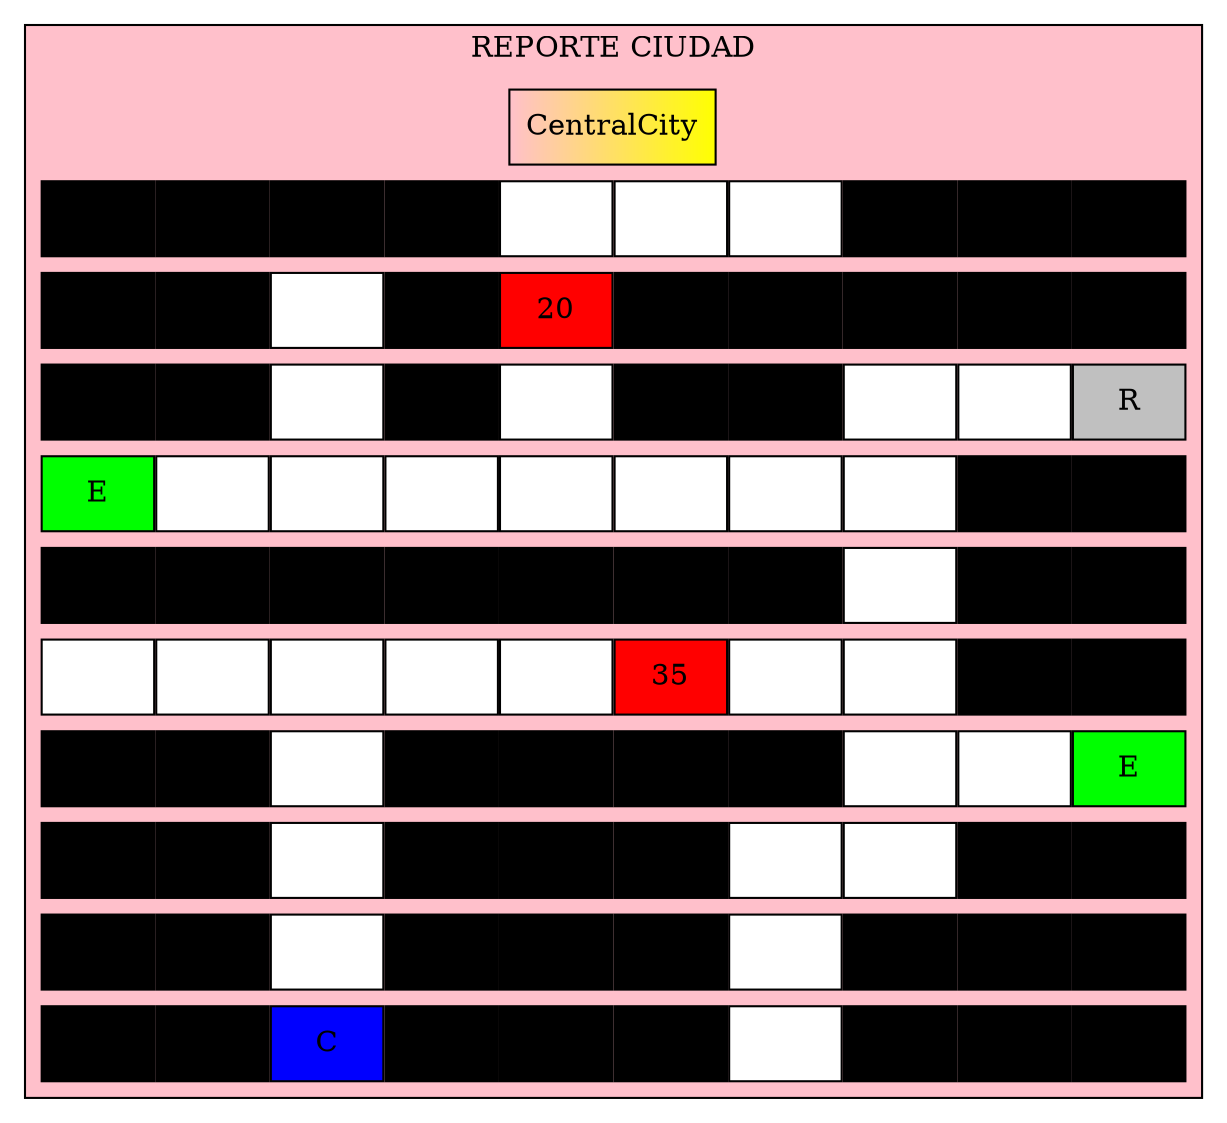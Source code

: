 graph G{
graph[nodesep="0" ranksep="0"]node[shape=box fillcolor="pink:yellow"  style =filled]
 subgraph cluster_p{
            label= "REPORTE CIUDAD"
            bgcolor = "pink"nodoP[label="CentralCity" shape="box"];
name0[label="*" fillcolor="black" shape="box"];
name1[label="*" fillcolor="black" shape="box"];
name2[label="*" fillcolor="black" shape="box"];
name3[label="*" fillcolor="black" shape="box"];
name4[label=" " fillcolor="white" shape="box"];
name5[label=" " fillcolor="white" shape="box"];
name6[label=" " fillcolor="white" shape="box"];
name7[label="*" fillcolor="black" shape="box"];
name8[label="*" fillcolor="black" shape="box"];
name9[label="*" fillcolor="black" shape="box"];
name10[label="*" fillcolor="black" shape="box"];
name11[label="*" fillcolor="black" shape="box"];
name12[label=" " fillcolor="white" shape="box"];
name13[label="*" fillcolor="black" shape="box"];
name14[label="20" fillcolor="red" shape="box"];
name15[label="*" fillcolor="black" shape="box"];
name16[label="*" fillcolor="black" shape="box"];
name17[label="*" fillcolor="black" shape="box"];
name18[label="*" fillcolor="black" shape="box"];
name19[label="*" fillcolor="black" shape="box"];
name20[label="*" fillcolor="black" shape="box"];
name21[label="*" fillcolor="black" shape="box"];
name22[label=" " fillcolor="white" shape="box"];
name23[label="*" fillcolor="black" shape="box"];
name24[label=" " fillcolor="white" shape="box"];
name25[label="*" fillcolor="black" shape="box"];
name26[label="*" fillcolor="black" shape="box"];
name27[label=" " fillcolor="white" shape="box"];
name28[label=" " fillcolor="white" shape="box"];
name29[label="R" fillcolor="gray" shape="box"];
name30[label="E" fillcolor="green" shape="box"];
name31[label=" " fillcolor="white" shape="box"];
name32[label=" " fillcolor="white" shape="box"];
name33[label=" " fillcolor="white" shape="box"];
name34[label=" " fillcolor="white" shape="box"];
name35[label=" " fillcolor="white" shape="box"];
name36[label=" " fillcolor="white" shape="box"];
name37[label=" " fillcolor="white" shape="box"];
name38[label="*" fillcolor="black" shape="box"];
name39[label="*" fillcolor="black" shape="box"];
name40[label="*" fillcolor="black" shape="box"];
name41[label="*" fillcolor="black" shape="box"];
name42[label="*" fillcolor="black" shape="box"];
name43[label="*" fillcolor="black" shape="box"];
name44[label="*" fillcolor="black" shape="box"];
name45[label="*" fillcolor="black" shape="box"];
name46[label="*" fillcolor="black" shape="box"];
name47[label=" " fillcolor="white" shape="box"];
name48[label="*" fillcolor="black" shape="box"];
name49[label="*" fillcolor="black" shape="box"];
name50[label=" " fillcolor="white" shape="box"];
name51[label=" " fillcolor="white" shape="box"];
name52[label=" " fillcolor="white" shape="box"];
name53[label=" " fillcolor="white" shape="box"];
name54[label=" " fillcolor="white" shape="box"];
name55[label="35" fillcolor="red" shape="box"];
name56[label=" " fillcolor="white" shape="box"];
name57[label=" " fillcolor="white" shape="box"];
name58[label="*" fillcolor="black" shape="box"];
name59[label="*" fillcolor="black" shape="box"];
name60[label="*" fillcolor="black" shape="box"];
name61[label="*" fillcolor="black" shape="box"];
name62[label=" " fillcolor="white" shape="box"];
name63[label="*" fillcolor="black" shape="box"];
name64[label="*" fillcolor="black" shape="box"];
name65[label="*" fillcolor="black" shape="box"];
name66[label="*" fillcolor="black" shape="box"];
name67[label=" " fillcolor="white" shape="box"];
name68[label=" " fillcolor="white" shape="box"];
name69[label="E" fillcolor="green" shape="box"];
name70[label="*" fillcolor="black" shape="box"];
name71[label="*" fillcolor="black" shape="box"];
name72[label=" " fillcolor="white" shape="box"];
name73[label="*" fillcolor="black" shape="box"];
name74[label="*" fillcolor="black" shape="box"];
name75[label="*" fillcolor="black" shape="box"];
name76[label=" " fillcolor="white" shape="box"];
name77[label=" " fillcolor="white" shape="box"];
name78[label="*" fillcolor="black" shape="box"];
name79[label="*" fillcolor="black" shape="box"];
name80[label="*" fillcolor="black" shape="box"];
name81[label="*" fillcolor="black" shape="box"];
name82[label=" " fillcolor="white" shape="box"];
name83[label="*" fillcolor="black" shape="box"];
name84[label="*" fillcolor="black" shape="box"];
name85[label="*" fillcolor="black" shape="box"];
name86[label=" " fillcolor="white" shape="box"];
name87[label="*" fillcolor="black" shape="box"];
name88[label="*" fillcolor="black" shape="box"];
name89[label="*" fillcolor="black" shape="box"];
name90[label="*" fillcolor="black" shape="box"];
name91[label="*" fillcolor="black" shape="box"];
name92[label="C" fillcolor="blue" shape="box"];
name93[label="*" fillcolor="black" shape="box"];
name94[label="*" fillcolor="black" shape="box"];
name95[label="*" fillcolor="black" shape="box"];
name96[label=" " fillcolor="white" shape="box"];
name97[label="*" fillcolor="black" shape="box"];
name98[label="*" fillcolor="black" shape="box"];
name99[label="*" fillcolor="black" shape="box"];
nodoP -- name0[style ="invis" nodesep="0" ranksep="0"] ;
nodoP -- name1[style ="invis" nodesep="0" ranksep="0"] ;
nodoP -- name2[style ="invis" nodesep="0" ranksep="0"] ;
nodoP -- name3[style ="invis" nodesep="0" ranksep="0"] ;
nodoP -- name4[style ="invis" nodesep="0" ranksep="0"] ;
nodoP -- name5[style ="invis" nodesep="0" ranksep="0"] ;
nodoP -- name6[style ="invis" nodesep="0" ranksep="0"] ;
nodoP -- name7[style ="invis" nodesep="0" ranksep="0"] ;
nodoP -- name8[style ="invis" nodesep="0" ranksep="0"] ;
nodoP -- name9[style ="invis" nodesep="0" ranksep="0"] ;
name0   -- name10 [style ="invis" nodesep="0" ranksep="0"];
name1   -- name11 [style ="invis" nodesep="0" ranksep="0"];
name2   -- name12 [style ="invis" nodesep="0" ranksep="0"];
name3   -- name13 [style ="invis" nodesep="0" ranksep="0"];
name4   -- name14 [style ="invis" nodesep="0" ranksep="0"];
name5   -- name15 [style ="invis" nodesep="0" ranksep="0"];
name6   -- name16 [style ="invis" nodesep="0" ranksep="0"];
name7   -- name17 [style ="invis" nodesep="0" ranksep="0"];
name8   -- name18 [style ="invis" nodesep="0" ranksep="0"];
name9   -- name19 [style ="invis" nodesep="0" ranksep="0"];
name10   -- name20 [style ="invis" nodesep="0" ranksep="0"];
name11   -- name21 [style ="invis" nodesep="0" ranksep="0"];
name12   -- name22 [style ="invis" nodesep="0" ranksep="0"];
name13   -- name23 [style ="invis" nodesep="0" ranksep="0"];
name14   -- name24 [style ="invis" nodesep="0" ranksep="0"];
name15   -- name25 [style ="invis" nodesep="0" ranksep="0"];
name16   -- name26 [style ="invis" nodesep="0" ranksep="0"];
name17   -- name27 [style ="invis" nodesep="0" ranksep="0"];
name18   -- name28 [style ="invis" nodesep="0" ranksep="0"];
name19   -- name29 [style ="invis" nodesep="0" ranksep="0"];
name20   -- name30 [style ="invis" nodesep="0" ranksep="0"];
name21   -- name31 [style ="invis" nodesep="0" ranksep="0"];
name22   -- name32 [style ="invis" nodesep="0" ranksep="0"];
name23   -- name33 [style ="invis" nodesep="0" ranksep="0"];
name24   -- name34 [style ="invis" nodesep="0" ranksep="0"];
name25   -- name35 [style ="invis" nodesep="0" ranksep="0"];
name26   -- name36 [style ="invis" nodesep="0" ranksep="0"];
name27   -- name37 [style ="invis" nodesep="0" ranksep="0"];
name28   -- name38 [style ="invis" nodesep="0" ranksep="0"];
name29   -- name39 [style ="invis" nodesep="0" ranksep="0"];
name30   -- name40 [style ="invis" nodesep="0" ranksep="0"];
name31   -- name41 [style ="invis" nodesep="0" ranksep="0"];
name32   -- name42 [style ="invis" nodesep="0" ranksep="0"];
name33   -- name43 [style ="invis" nodesep="0" ranksep="0"];
name34   -- name44 [style ="invis" nodesep="0" ranksep="0"];
name35   -- name45 [style ="invis" nodesep="0" ranksep="0"];
name36   -- name46 [style ="invis" nodesep="0" ranksep="0"];
name37   -- name47 [style ="invis" nodesep="0" ranksep="0"];
name38   -- name48 [style ="invis" nodesep="0" ranksep="0"];
name39   -- name49 [style ="invis" nodesep="0" ranksep="0"];
name40   -- name50 [style ="invis" nodesep="0" ranksep="0"];
name41   -- name51 [style ="invis" nodesep="0" ranksep="0"];
name42   -- name52 [style ="invis" nodesep="0" ranksep="0"];
name43   -- name53 [style ="invis" nodesep="0" ranksep="0"];
name44   -- name54 [style ="invis" nodesep="0" ranksep="0"];
name45   -- name55 [style ="invis" nodesep="0" ranksep="0"];
name46   -- name56 [style ="invis" nodesep="0" ranksep="0"];
name47   -- name57 [style ="invis" nodesep="0" ranksep="0"];
name48   -- name58 [style ="invis" nodesep="0" ranksep="0"];
name49   -- name59 [style ="invis" nodesep="0" ranksep="0"];
name50   -- name60 [style ="invis" nodesep="0" ranksep="0"];
name51   -- name61 [style ="invis" nodesep="0" ranksep="0"];
name52   -- name62 [style ="invis" nodesep="0" ranksep="0"];
name53   -- name63 [style ="invis" nodesep="0" ranksep="0"];
name54   -- name64 [style ="invis" nodesep="0" ranksep="0"];
name55   -- name65 [style ="invis" nodesep="0" ranksep="0"];
name56   -- name66 [style ="invis" nodesep="0" ranksep="0"];
name57   -- name67 [style ="invis" nodesep="0" ranksep="0"];
name58   -- name68 [style ="invis" nodesep="0" ranksep="0"];
name59   -- name69 [style ="invis" nodesep="0" ranksep="0"];
name60   -- name70 [style ="invis" nodesep="0" ranksep="0"];
name61   -- name71 [style ="invis" nodesep="0" ranksep="0"];
name62   -- name72 [style ="invis" nodesep="0" ranksep="0"];
name63   -- name73 [style ="invis" nodesep="0" ranksep="0"];
name64   -- name74 [style ="invis" nodesep="0" ranksep="0"];
name65   -- name75 [style ="invis" nodesep="0" ranksep="0"];
name66   -- name76 [style ="invis" nodesep="0" ranksep="0"];
name67   -- name77 [style ="invis" nodesep="0" ranksep="0"];
name68   -- name78 [style ="invis" nodesep="0" ranksep="0"];
name69   -- name79 [style ="invis" nodesep="0" ranksep="0"];
name70   -- name80 [style ="invis" nodesep="0" ranksep="0"];
name71   -- name81 [style ="invis" nodesep="0" ranksep="0"];
name72   -- name82 [style ="invis" nodesep="0" ranksep="0"];
name73   -- name83 [style ="invis" nodesep="0" ranksep="0"];
name74   -- name84 [style ="invis" nodesep="0" ranksep="0"];
name75   -- name85 [style ="invis" nodesep="0" ranksep="0"];
name76   -- name86 [style ="invis" nodesep="0" ranksep="0"];
name77   -- name87 [style ="invis" nodesep="0" ranksep="0"];
name78   -- name88 [style ="invis" nodesep="0" ranksep="0"];
name79   -- name89 [style ="invis" nodesep="0" ranksep="0"];
name80   -- name90 [style ="invis" nodesep="0" ranksep="0"];
name81   -- name91 [style ="invis" nodesep="0" ranksep="0"];
name82   -- name92 [style ="invis" nodesep="0" ranksep="0"];
name83   -- name93 [style ="invis" nodesep="0" ranksep="0"];
name84   -- name94 [style ="invis" nodesep="0" ranksep="0"];
name85   -- name95 [style ="invis" nodesep="0" ranksep="0"];
name86   -- name96 [style ="invis" nodesep="0" ranksep="0"];
name87   -- name97 [style ="invis" nodesep="0" ranksep="0"];
name88   -- name98 [style ="invis" nodesep="0" ranksep="0"];
name89   -- name99 [style ="invis" nodesep="0" ranksep="0"];
}
}
